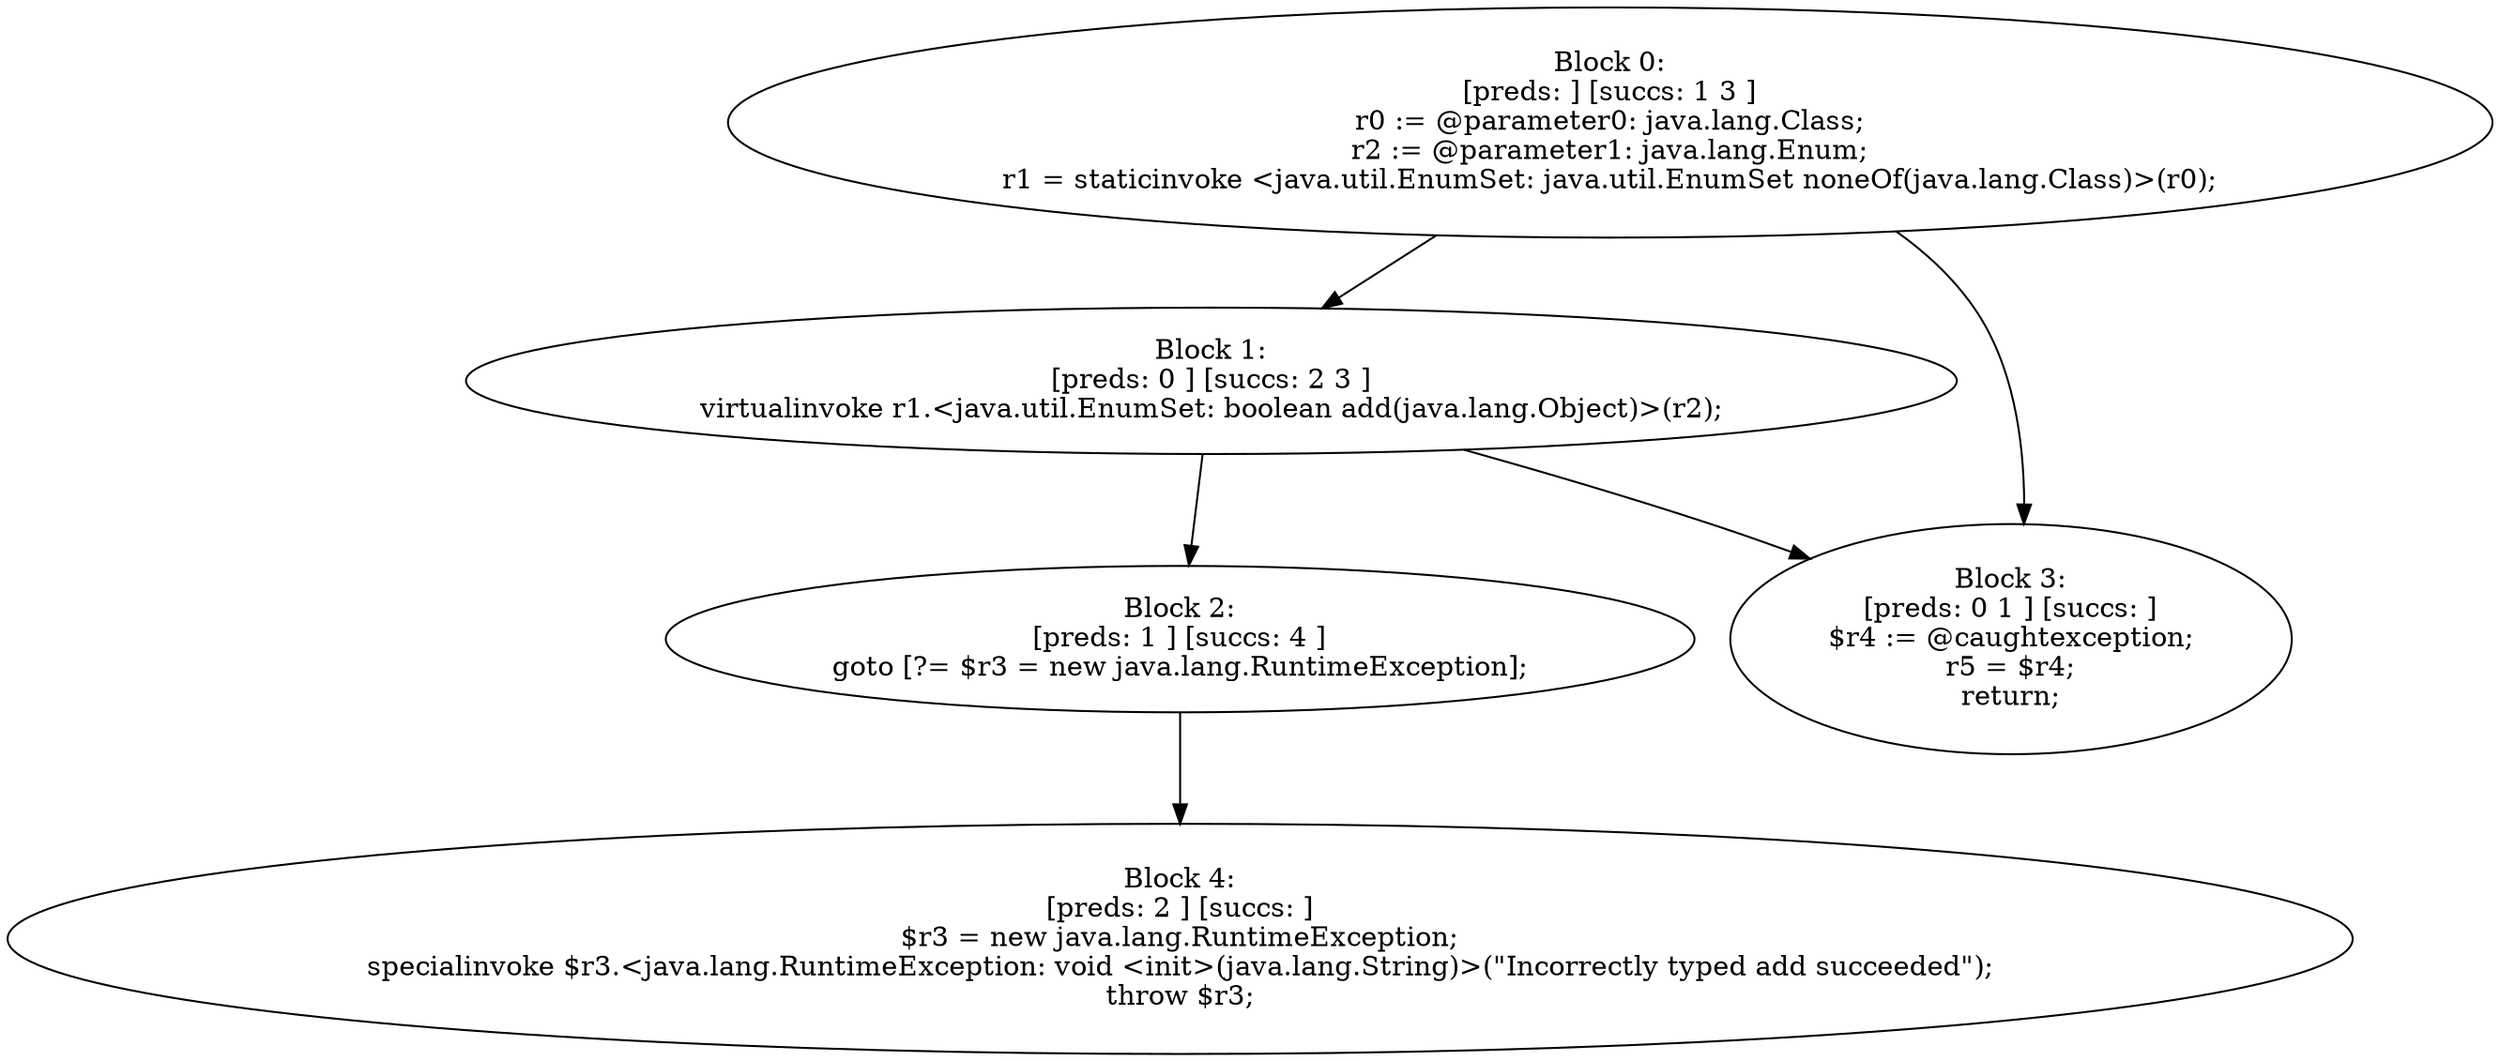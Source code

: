 digraph "unitGraph" {
    "Block 0:
[preds: ] [succs: 1 3 ]
r0 := @parameter0: java.lang.Class;
r2 := @parameter1: java.lang.Enum;
r1 = staticinvoke <java.util.EnumSet: java.util.EnumSet noneOf(java.lang.Class)>(r0);
"
    "Block 1:
[preds: 0 ] [succs: 2 3 ]
virtualinvoke r1.<java.util.EnumSet: boolean add(java.lang.Object)>(r2);
"
    "Block 2:
[preds: 1 ] [succs: 4 ]
goto [?= $r3 = new java.lang.RuntimeException];
"
    "Block 3:
[preds: 0 1 ] [succs: ]
$r4 := @caughtexception;
r5 = $r4;
return;
"
    "Block 4:
[preds: 2 ] [succs: ]
$r3 = new java.lang.RuntimeException;
specialinvoke $r3.<java.lang.RuntimeException: void <init>(java.lang.String)>(\"Incorrectly typed add succeeded\");
throw $r3;
"
    "Block 0:
[preds: ] [succs: 1 3 ]
r0 := @parameter0: java.lang.Class;
r2 := @parameter1: java.lang.Enum;
r1 = staticinvoke <java.util.EnumSet: java.util.EnumSet noneOf(java.lang.Class)>(r0);
"->"Block 1:
[preds: 0 ] [succs: 2 3 ]
virtualinvoke r1.<java.util.EnumSet: boolean add(java.lang.Object)>(r2);
";
    "Block 0:
[preds: ] [succs: 1 3 ]
r0 := @parameter0: java.lang.Class;
r2 := @parameter1: java.lang.Enum;
r1 = staticinvoke <java.util.EnumSet: java.util.EnumSet noneOf(java.lang.Class)>(r0);
"->"Block 3:
[preds: 0 1 ] [succs: ]
$r4 := @caughtexception;
r5 = $r4;
return;
";
    "Block 1:
[preds: 0 ] [succs: 2 3 ]
virtualinvoke r1.<java.util.EnumSet: boolean add(java.lang.Object)>(r2);
"->"Block 2:
[preds: 1 ] [succs: 4 ]
goto [?= $r3 = new java.lang.RuntimeException];
";
    "Block 1:
[preds: 0 ] [succs: 2 3 ]
virtualinvoke r1.<java.util.EnumSet: boolean add(java.lang.Object)>(r2);
"->"Block 3:
[preds: 0 1 ] [succs: ]
$r4 := @caughtexception;
r5 = $r4;
return;
";
    "Block 2:
[preds: 1 ] [succs: 4 ]
goto [?= $r3 = new java.lang.RuntimeException];
"->"Block 4:
[preds: 2 ] [succs: ]
$r3 = new java.lang.RuntimeException;
specialinvoke $r3.<java.lang.RuntimeException: void <init>(java.lang.String)>(\"Incorrectly typed add succeeded\");
throw $r3;
";
}
